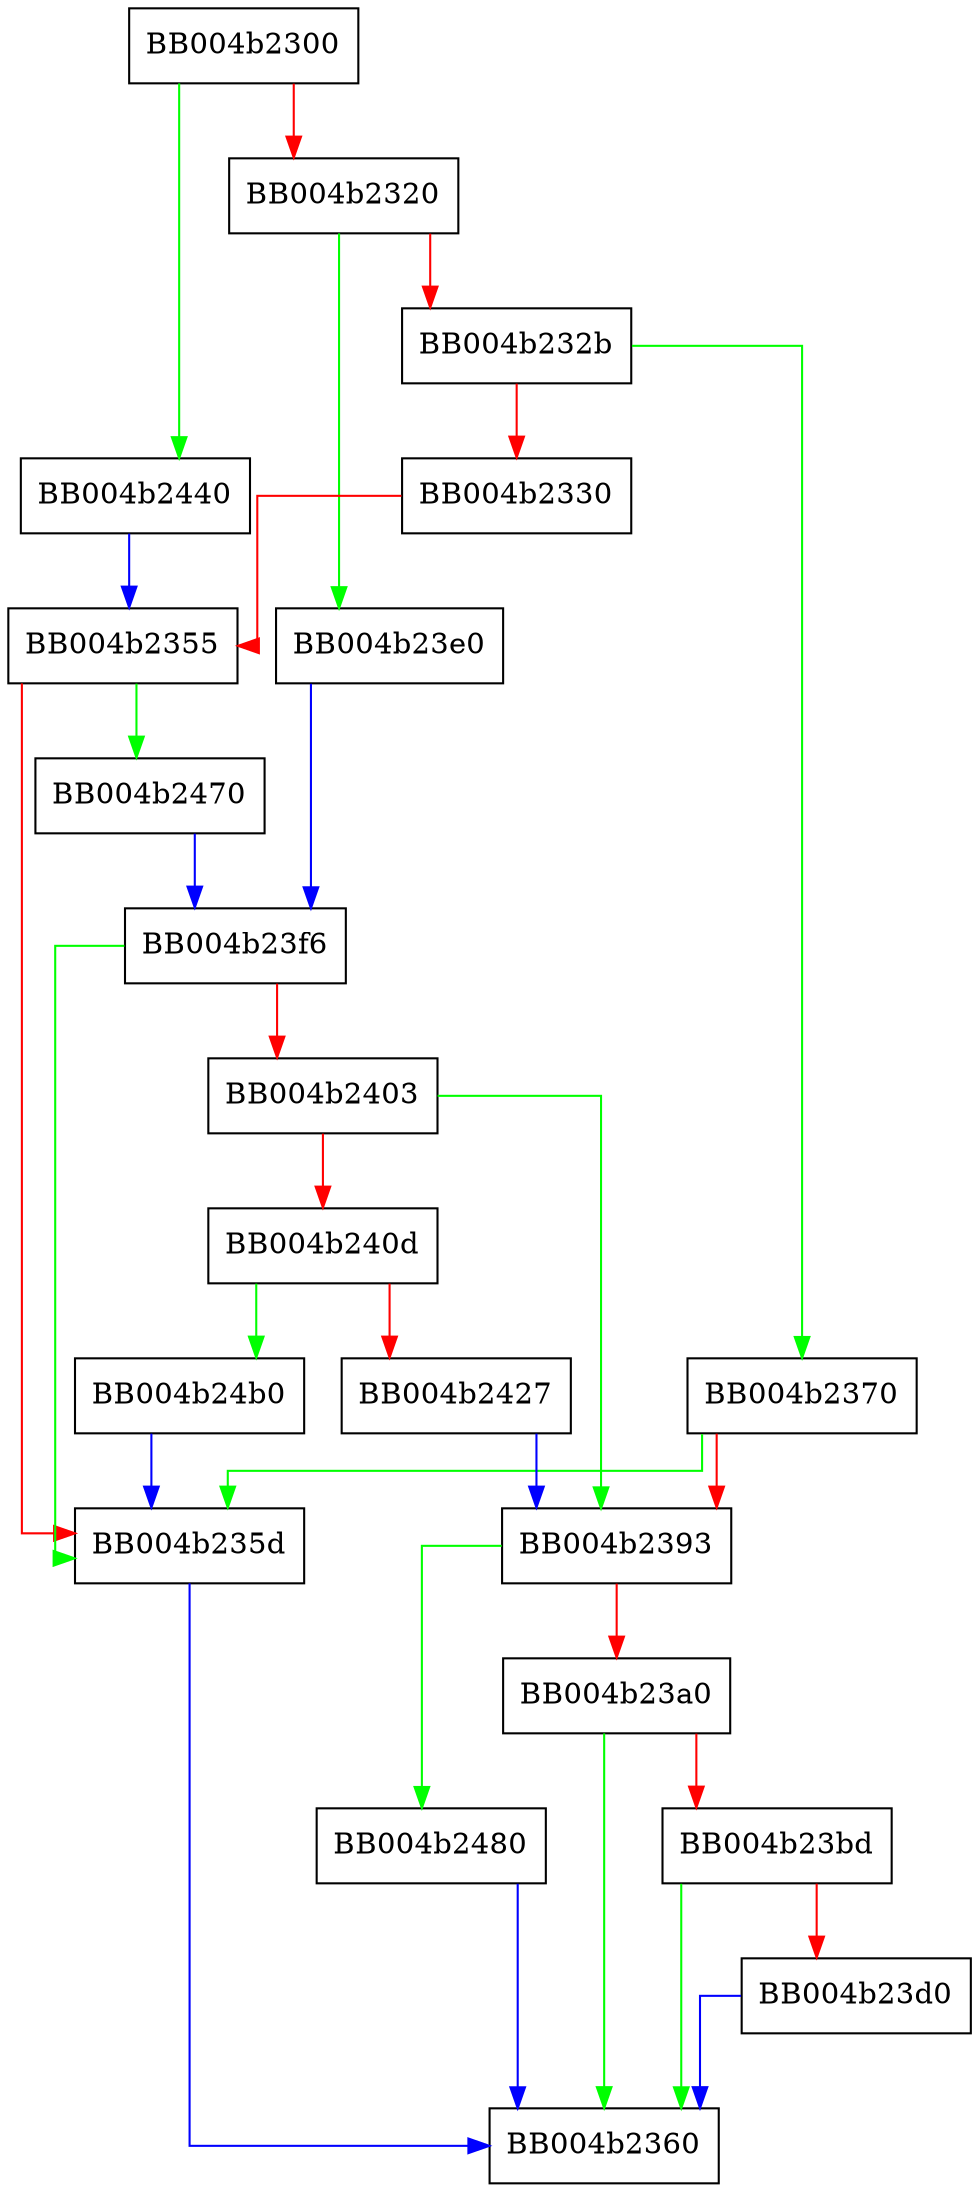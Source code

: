 digraph ossl_quic_pending {
  node [shape="box"];
  graph [splines=ortho];
  BB004b2300 -> BB004b2440 [color="green"];
  BB004b2300 -> BB004b2320 [color="red"];
  BB004b2320 -> BB004b23e0 [color="green"];
  BB004b2320 -> BB004b232b [color="red"];
  BB004b232b -> BB004b2370 [color="green"];
  BB004b232b -> BB004b2330 [color="red"];
  BB004b2330 -> BB004b2355 [color="red"];
  BB004b2355 -> BB004b2470 [color="green"];
  BB004b2355 -> BB004b235d [color="red"];
  BB004b235d -> BB004b2360 [color="blue"];
  BB004b2370 -> BB004b235d [color="green"];
  BB004b2370 -> BB004b2393 [color="red"];
  BB004b2393 -> BB004b2480 [color="green"];
  BB004b2393 -> BB004b23a0 [color="red"];
  BB004b23a0 -> BB004b2360 [color="green"];
  BB004b23a0 -> BB004b23bd [color="red"];
  BB004b23bd -> BB004b2360 [color="green"];
  BB004b23bd -> BB004b23d0 [color="red"];
  BB004b23d0 -> BB004b2360 [color="blue"];
  BB004b23e0 -> BB004b23f6 [color="blue"];
  BB004b23f6 -> BB004b235d [color="green"];
  BB004b23f6 -> BB004b2403 [color="red"];
  BB004b2403 -> BB004b2393 [color="green"];
  BB004b2403 -> BB004b240d [color="red"];
  BB004b240d -> BB004b24b0 [color="green"];
  BB004b240d -> BB004b2427 [color="red"];
  BB004b2427 -> BB004b2393 [color="blue"];
  BB004b2440 -> BB004b2355 [color="blue"];
  BB004b2470 -> BB004b23f6 [color="blue"];
  BB004b2480 -> BB004b2360 [color="blue"];
  BB004b24b0 -> BB004b235d [color="blue"];
}